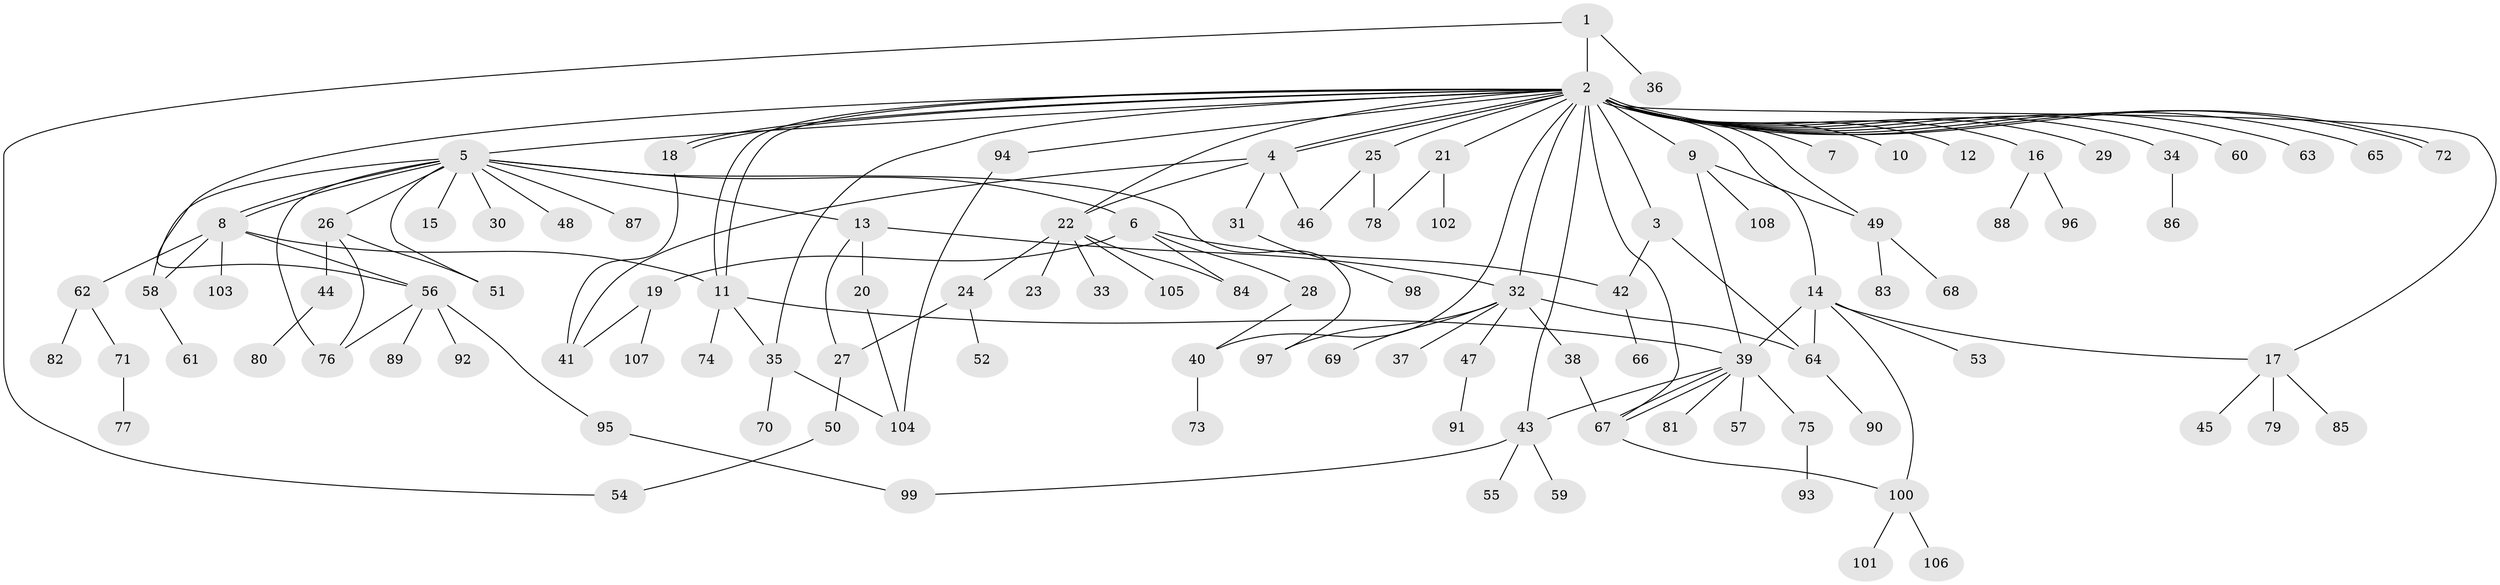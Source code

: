 // Generated by graph-tools (version 1.1) at 2025/35/03/09/25 02:35:44]
// undirected, 108 vertices, 145 edges
graph export_dot {
graph [start="1"]
  node [color=gray90,style=filled];
  1;
  2;
  3;
  4;
  5;
  6;
  7;
  8;
  9;
  10;
  11;
  12;
  13;
  14;
  15;
  16;
  17;
  18;
  19;
  20;
  21;
  22;
  23;
  24;
  25;
  26;
  27;
  28;
  29;
  30;
  31;
  32;
  33;
  34;
  35;
  36;
  37;
  38;
  39;
  40;
  41;
  42;
  43;
  44;
  45;
  46;
  47;
  48;
  49;
  50;
  51;
  52;
  53;
  54;
  55;
  56;
  57;
  58;
  59;
  60;
  61;
  62;
  63;
  64;
  65;
  66;
  67;
  68;
  69;
  70;
  71;
  72;
  73;
  74;
  75;
  76;
  77;
  78;
  79;
  80;
  81;
  82;
  83;
  84;
  85;
  86;
  87;
  88;
  89;
  90;
  91;
  92;
  93;
  94;
  95;
  96;
  97;
  98;
  99;
  100;
  101;
  102;
  103;
  104;
  105;
  106;
  107;
  108;
  1 -- 2;
  1 -- 36;
  1 -- 54;
  2 -- 3;
  2 -- 4;
  2 -- 4;
  2 -- 5;
  2 -- 7;
  2 -- 9;
  2 -- 10;
  2 -- 11;
  2 -- 11;
  2 -- 12;
  2 -- 14;
  2 -- 16;
  2 -- 17;
  2 -- 18;
  2 -- 18;
  2 -- 21;
  2 -- 22;
  2 -- 25;
  2 -- 29;
  2 -- 32;
  2 -- 34;
  2 -- 35;
  2 -- 40;
  2 -- 43;
  2 -- 49;
  2 -- 56;
  2 -- 60;
  2 -- 63;
  2 -- 65;
  2 -- 67;
  2 -- 72;
  2 -- 72;
  2 -- 94;
  3 -- 42;
  3 -- 64;
  4 -- 22;
  4 -- 31;
  4 -- 41;
  4 -- 46;
  5 -- 6;
  5 -- 8;
  5 -- 8;
  5 -- 13;
  5 -- 15;
  5 -- 26;
  5 -- 30;
  5 -- 48;
  5 -- 51;
  5 -- 58;
  5 -- 76;
  5 -- 87;
  5 -- 97;
  6 -- 19;
  6 -- 28;
  6 -- 42;
  6 -- 84;
  8 -- 11;
  8 -- 56;
  8 -- 58;
  8 -- 62;
  8 -- 103;
  9 -- 39;
  9 -- 49;
  9 -- 108;
  11 -- 35;
  11 -- 39;
  11 -- 74;
  13 -- 20;
  13 -- 27;
  13 -- 32;
  14 -- 17;
  14 -- 39;
  14 -- 53;
  14 -- 64;
  14 -- 100;
  16 -- 88;
  16 -- 96;
  17 -- 45;
  17 -- 79;
  17 -- 85;
  18 -- 41;
  19 -- 41;
  19 -- 107;
  20 -- 104;
  21 -- 78;
  21 -- 102;
  22 -- 23;
  22 -- 24;
  22 -- 33;
  22 -- 84;
  22 -- 105;
  24 -- 27;
  24 -- 52;
  25 -- 46;
  25 -- 78;
  26 -- 44;
  26 -- 51;
  26 -- 76;
  27 -- 50;
  28 -- 40;
  31 -- 98;
  32 -- 37;
  32 -- 38;
  32 -- 47;
  32 -- 64;
  32 -- 69;
  32 -- 97;
  34 -- 86;
  35 -- 70;
  35 -- 104;
  38 -- 67;
  39 -- 43;
  39 -- 57;
  39 -- 67;
  39 -- 67;
  39 -- 75;
  39 -- 81;
  40 -- 73;
  42 -- 66;
  43 -- 55;
  43 -- 59;
  43 -- 99;
  44 -- 80;
  47 -- 91;
  49 -- 68;
  49 -- 83;
  50 -- 54;
  56 -- 76;
  56 -- 89;
  56 -- 92;
  56 -- 95;
  58 -- 61;
  62 -- 71;
  62 -- 82;
  64 -- 90;
  67 -- 100;
  71 -- 77;
  75 -- 93;
  94 -- 104;
  95 -- 99;
  100 -- 101;
  100 -- 106;
}
